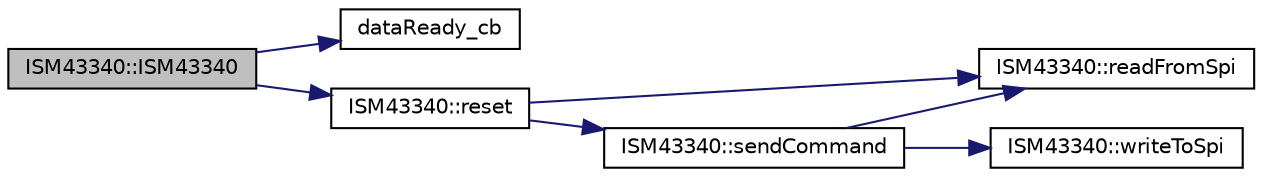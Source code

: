 digraph "ISM43340::ISM43340"
{
  edge [fontname="Helvetica",fontsize="10",labelfontname="Helvetica",labelfontsize="10"];
  node [fontname="Helvetica",fontsize="10",shape=record];
  rankdir="LR";
  Node0 [label="ISM43340::ISM43340",height=0.2,width=0.4,color="black", fillcolor="grey75", style="filled", fontcolor="black"];
  Node0 -> Node1 [color="midnightblue",fontsize="10",style="solid",fontname="Helvetica"];
  Node1 [label="dataReady_cb",height=0.2,width=0.4,color="black", fillcolor="white", style="filled",URL="$_i_s_m43340_8cpp.html#a9ee77ecdf1402df975a6aca30b8e8ed6"];
  Node0 -> Node2 [color="midnightblue",fontsize="10",style="solid",fontname="Helvetica"];
  Node2 [label="ISM43340::reset",height=0.2,width=0.4,color="black", fillcolor="white", style="filled",URL="$class_i_s_m43340.html#a1a802e672db823dbe5471866e6692309",tooltip="Power cycles the device, connects to the network, and sets up the two sockets for UDP communication..."];
  Node2 -> Node3 [color="midnightblue",fontsize="10",style="solid",fontname="Helvetica"];
  Node3 [label="ISM43340::readFromSpi",height=0.2,width=0.4,color="black", fillcolor="white", style="filled",URL="$class_i_s_m43340.html#ae3999e5b5745b81fbc6e10992bf0cd5c",tooltip="Blocking read from the SPI bus. "];
  Node2 -> Node4 [color="midnightblue",fontsize="10",style="solid",fontname="Helvetica"];
  Node4 [label="ISM43340::sendCommand",height=0.2,width=0.4,color="black", fillcolor="white", style="filled",URL="$class_i_s_m43340.html#a55f5fa5d826f8056d5f7d43f43a55691",tooltip="Base send command function. "];
  Node4 -> Node5 [color="midnightblue",fontsize="10",style="solid",fontname="Helvetica"];
  Node5 [label="ISM43340::writeToSpi",height=0.2,width=0.4,color="black", fillcolor="white", style="filled",URL="$class_i_s_m43340.html#a6f39b288c0a4ecde7c0bbf5bf73302ad",tooltip="Write the byte array to the spi bus. "];
  Node4 -> Node3 [color="midnightblue",fontsize="10",style="solid",fontname="Helvetica"];
}
